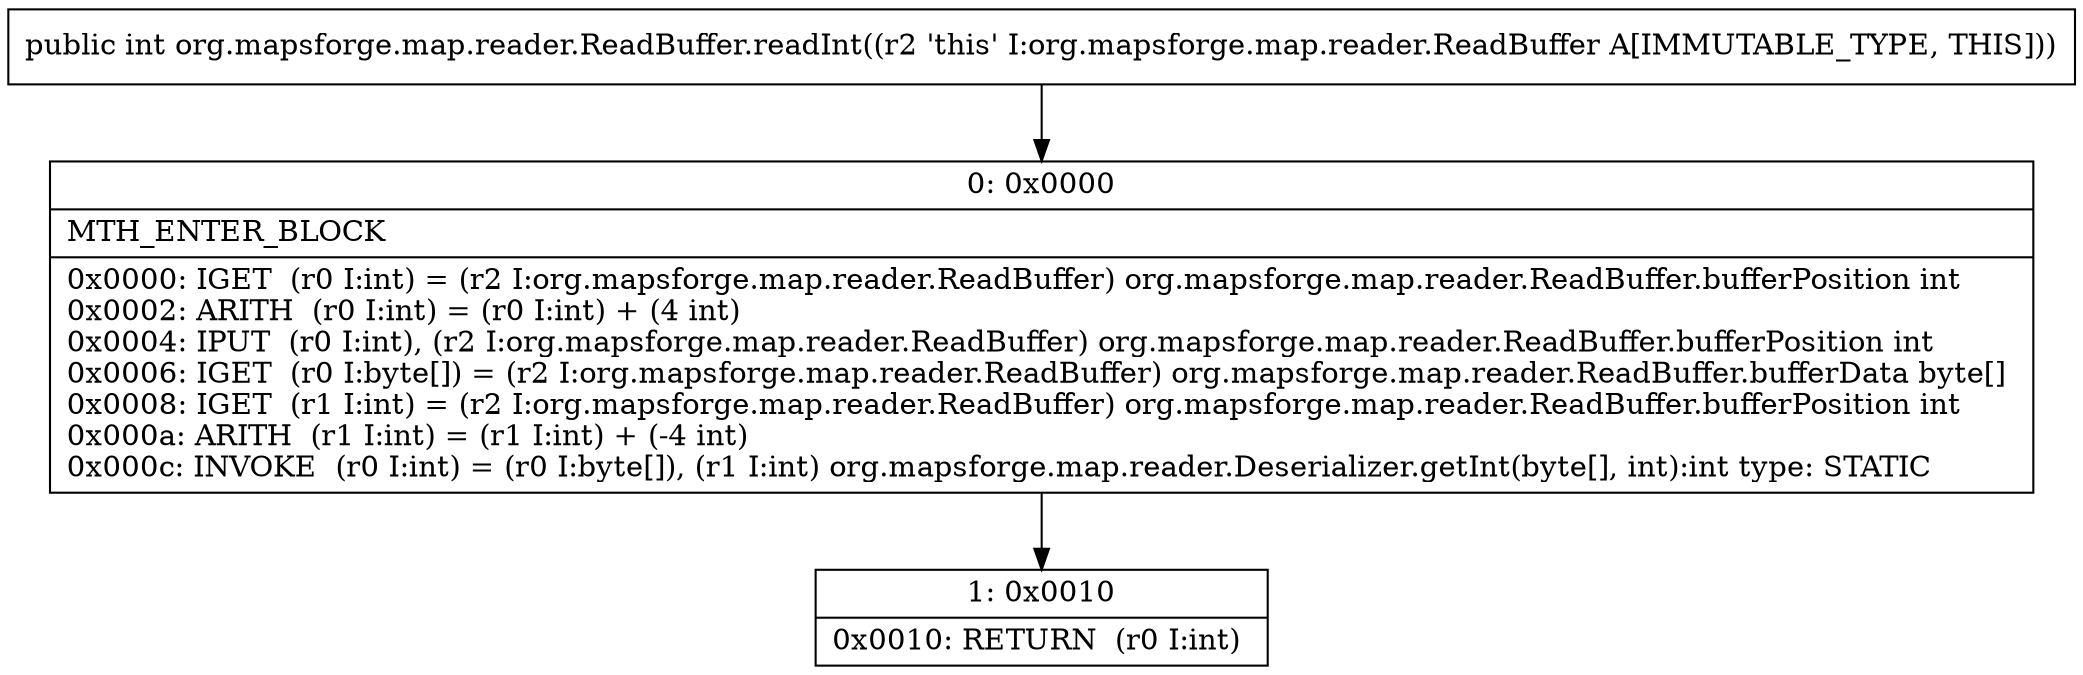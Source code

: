 digraph "CFG fororg.mapsforge.map.reader.ReadBuffer.readInt()I" {
Node_0 [shape=record,label="{0\:\ 0x0000|MTH_ENTER_BLOCK\l|0x0000: IGET  (r0 I:int) = (r2 I:org.mapsforge.map.reader.ReadBuffer) org.mapsforge.map.reader.ReadBuffer.bufferPosition int \l0x0002: ARITH  (r0 I:int) = (r0 I:int) + (4 int) \l0x0004: IPUT  (r0 I:int), (r2 I:org.mapsforge.map.reader.ReadBuffer) org.mapsforge.map.reader.ReadBuffer.bufferPosition int \l0x0006: IGET  (r0 I:byte[]) = (r2 I:org.mapsforge.map.reader.ReadBuffer) org.mapsforge.map.reader.ReadBuffer.bufferData byte[] \l0x0008: IGET  (r1 I:int) = (r2 I:org.mapsforge.map.reader.ReadBuffer) org.mapsforge.map.reader.ReadBuffer.bufferPosition int \l0x000a: ARITH  (r1 I:int) = (r1 I:int) + (\-4 int) \l0x000c: INVOKE  (r0 I:int) = (r0 I:byte[]), (r1 I:int) org.mapsforge.map.reader.Deserializer.getInt(byte[], int):int type: STATIC \l}"];
Node_1 [shape=record,label="{1\:\ 0x0010|0x0010: RETURN  (r0 I:int) \l}"];
MethodNode[shape=record,label="{public int org.mapsforge.map.reader.ReadBuffer.readInt((r2 'this' I:org.mapsforge.map.reader.ReadBuffer A[IMMUTABLE_TYPE, THIS])) }"];
MethodNode -> Node_0;
Node_0 -> Node_1;
}

